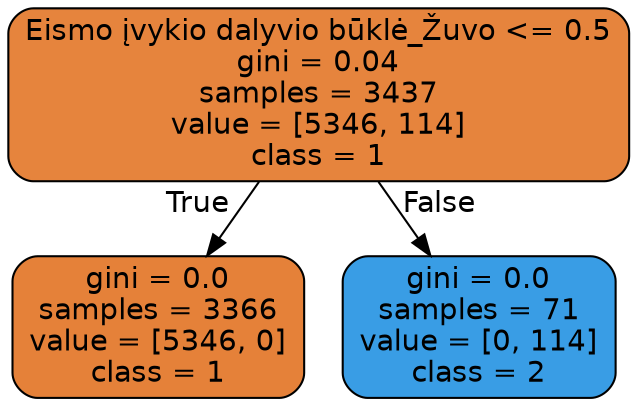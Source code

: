 digraph Tree {
node [shape=box, style="filled, rounded", color="black", fontname=helvetica] ;
edge [fontname=helvetica] ;
0 [label="Eismo įvykio dalyvio būklė_Žuvo <= 0.5\ngini = 0.04\nsamples = 3437\nvalue = [5346, 114]\nclass = 1", fillcolor="#e6843d"] ;
1 [label="gini = 0.0\nsamples = 3366\nvalue = [5346, 0]\nclass = 1", fillcolor="#e58139"] ;
0 -> 1 [labeldistance=2.5, labelangle=45, headlabel="True"] ;
2 [label="gini = 0.0\nsamples = 71\nvalue = [0, 114]\nclass = 2", fillcolor="#399de5"] ;
0 -> 2 [labeldistance=2.5, labelangle=-45, headlabel="False"] ;
}